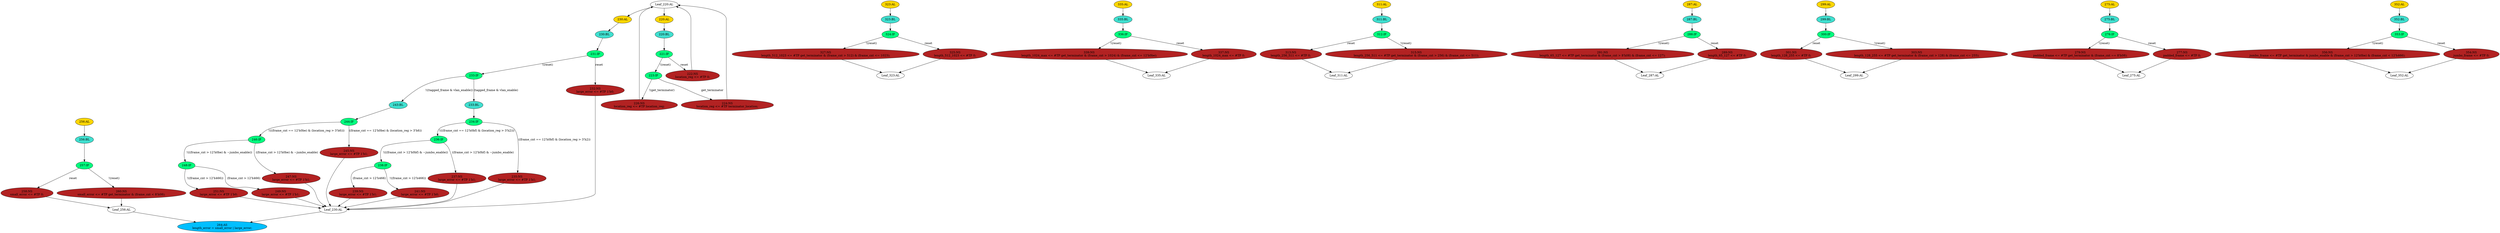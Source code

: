 strict digraph "compose( ,  )" {
	node [label="\N"];
	"245:NS"	 [ast="<pyverilog.vparser.ast.NonblockingSubstitution object at 0x7efed1373a90>",
		fillcolor=firebrick,
		label="245:NS
large_error <= #TP 1'b1;",
		statements="[<pyverilog.vparser.ast.NonblockingSubstitution object at 0x7efed1373a90>]",
		style=filled,
		typ=NonblockingSubstitution];
	"Leaf_230:AL"	 [def_var="['large_error']",
		label="Leaf_230:AL"];
	"245:NS" -> "Leaf_230:AL"	 [cond="[]",
		lineno=None];
	"323:BL"	 [ast="<pyverilog.vparser.ast.Block object at 0x7efed0f29790>",
		fillcolor=turquoise,
		label="323:BL",
		statements="[]",
		style=filled,
		typ=Block];
	"324:IF"	 [ast="<pyverilog.vparser.ast.IfStatement object at 0x7efed0f29a50>",
		fillcolor=springgreen,
		label="324:IF",
		statements="[]",
		style=filled,
		typ=IfStatement];
	"323:BL" -> "324:IF"	 [cond="[]",
		lineno=None];
	"226:NS"	 [ast="<pyverilog.vparser.ast.NonblockingSubstitution object at 0x7efed0f9d2d0>",
		fillcolor=firebrick,
		label="226:NS
location_reg <= #TP location_reg;",
		statements="[<pyverilog.vparser.ast.NonblockingSubstitution object at 0x7efed0f9d2d0>]",
		style=filled,
		typ=NonblockingSubstitution];
	"Leaf_220:AL"	 [def_var="['location_reg']",
		label="Leaf_220:AL"];
	"226:NS" -> "Leaf_220:AL"	 [cond="[]",
		lineno=None];
	"Leaf_335:AL"	 [def_var="['length_1024_max']",
		label="Leaf_335:AL"];
	"264:AS"	 [ast="<pyverilog.vparser.ast.Assign object at 0x7efed1378d50>",
		def_var="['length_error']",
		fillcolor=deepskyblue,
		label="264:AS
length_error = small_error | large_error;",
		statements="[]",
		style=filled,
		typ=Assign,
		use_var="['small_error', 'large_error']"];
	"231:IF"	 [ast="<pyverilog.vparser.ast.IfStatement object at 0x7efed0f9d710>",
		fillcolor=springgreen,
		label="231:IF",
		statements="[]",
		style=filled,
		typ=IfStatement];
	"232:NS"	 [ast="<pyverilog.vparser.ast.NonblockingSubstitution object at 0x7efed0f9d6d0>",
		fillcolor=firebrick,
		label="232:NS
large_error <= #TP 1'b0;",
		statements="[<pyverilog.vparser.ast.NonblockingSubstitution object at 0x7efed0f9d6d0>]",
		style=filled,
		typ=NonblockingSubstitution];
	"231:IF" -> "232:NS"	 [cond="['reset']",
		label=reset,
		lineno=231];
	"233:IF"	 [ast="<pyverilog.vparser.ast.IfStatement object at 0x7efed0f9d950>",
		fillcolor=springgreen,
		label="233:IF",
		statements="[]",
		style=filled,
		typ=IfStatement];
	"231:IF" -> "233:IF"	 [cond="['reset']",
		label="!(reset)",
		lineno=231];
	"323:AL"	 [ast="<pyverilog.vparser.ast.Always object at 0x7efed0f29710>",
		clk_sens=True,
		fillcolor=gold,
		label="323:AL",
		sens="['rxclk', 'reset']",
		statements="[]",
		style=filled,
		typ=Always,
		use_var="['reset', 'get_terminator', 'frame_cnt']"];
	"323:AL" -> "323:BL"	 [cond="[]",
		lineno=None];
	"327:NS"	 [ast="<pyverilog.vparser.ast.NonblockingSubstitution object at 0x7efed0f29e10>",
		fillcolor=firebrick,
		label="327:NS
length_512_1023 <= #TP get_terminator & (frame_cnt > 512) & (frame_cnt <= 1023);",
		statements="[<pyverilog.vparser.ast.NonblockingSubstitution object at 0x7efed0f29e10>]",
		style=filled,
		typ=NonblockingSubstitution];
	"Leaf_323:AL"	 [def_var="['length_512_1023']",
		label="Leaf_323:AL"];
	"327:NS" -> "Leaf_323:AL"	 [cond="[]",
		lineno=None];
	"Leaf_311:AL"	 [def_var="['length_256_511']",
		label="Leaf_311:AL"];
	"Leaf_287:AL"	 [def_var="['length_65_127']",
		label="Leaf_287:AL"];
	"238:IF"	 [ast="<pyverilog.vparser.ast.IfStatement object at 0x7efed1373610>",
		fillcolor=springgreen,
		label="238:IF",
		statements="[]",
		style=filled,
		typ=IfStatement];
	"239:NS"	 [ast="<pyverilog.vparser.ast.NonblockingSubstitution object at 0x7efed13735d0>",
		fillcolor=firebrick,
		label="239:NS
large_error <= #TP 1'b1;",
		statements="[<pyverilog.vparser.ast.NonblockingSubstitution object at 0x7efed13735d0>]",
		style=filled,
		typ=NonblockingSubstitution];
	"238:IF" -> "239:NS"	 [cond="['frame_cnt']",
		label="(frame_cnt > 12'h466)",
		lineno=238];
	"241:NS"	 [ast="<pyverilog.vparser.ast.NonblockingSubstitution object at 0x7efed13737d0>",
		fillcolor=firebrick,
		label="241:NS
large_error <= #TP 1'b0;",
		statements="[<pyverilog.vparser.ast.NonblockingSubstitution object at 0x7efed13737d0>]",
		style=filled,
		typ=NonblockingSubstitution];
	"238:IF" -> "241:NS"	 [cond="['frame_cnt']",
		label="!((frame_cnt > 12'h466))",
		lineno=238];
	"224:NS"	 [ast="<pyverilog.vparser.ast.NonblockingSubstitution object at 0x7efed0f9d050>",
		fillcolor=firebrick,
		label="224:NS
location_reg <= #TP terminator_location;",
		statements="[<pyverilog.vparser.ast.NonblockingSubstitution object at 0x7efed0f9d050>]",
		style=filled,
		typ=NonblockingSubstitution];
	"224:NS" -> "Leaf_220:AL"	 [cond="[]",
		lineno=None];
	"325:NS"	 [ast="<pyverilog.vparser.ast.NonblockingSubstitution object at 0x7efed0f29950>",
		fillcolor=firebrick,
		label="325:NS
length_512_1023 <= #TP 0;",
		statements="[<pyverilog.vparser.ast.NonblockingSubstitution object at 0x7efed0f29950>]",
		style=filled,
		typ=NonblockingSubstitution];
	"325:NS" -> "Leaf_323:AL"	 [cond="[]",
		lineno=None];
	"258:NS"	 [ast="<pyverilog.vparser.ast.NonblockingSubstitution object at 0x7efed1378710>",
		fillcolor=firebrick,
		label="258:NS
small_error <= #TP 0;",
		statements="[<pyverilog.vparser.ast.NonblockingSubstitution object at 0x7efed1378710>]",
		style=filled,
		typ=NonblockingSubstitution];
	"Leaf_256:AL"	 [def_var="['small_error']",
		label="Leaf_256:AL"];
	"258:NS" -> "Leaf_256:AL"	 [cond="[]",
		lineno=None];
	"256:BL"	 [ast="<pyverilog.vparser.ast.Block object at 0x7efed1378550>",
		fillcolor=turquoise,
		label="256:BL",
		statements="[]",
		style=filled,
		typ=Block];
	"257:IF"	 [ast="<pyverilog.vparser.ast.IfStatement object at 0x7efed1378750>",
		fillcolor=springgreen,
		label="257:IF",
		statements="[]",
		style=filled,
		typ=IfStatement];
	"256:BL" -> "257:IF"	 [cond="[]",
		lineno=None];
	"301:NS"	 [ast="<pyverilog.vparser.ast.NonblockingSubstitution object at 0x7efed137e590>",
		fillcolor=firebrick,
		label="301:NS
length_128_255 <= #TP 0;",
		statements="[<pyverilog.vparser.ast.NonblockingSubstitution object at 0x7efed137e590>]",
		style=filled,
		typ=NonblockingSubstitution];
	"Leaf_299:AL"	 [def_var="['length_128_255']",
		label="Leaf_299:AL"];
	"301:NS" -> "Leaf_299:AL"	 [cond="[]",
		lineno=None];
	"287:AL"	 [ast="<pyverilog.vparser.ast.Always object at 0x7efed137b950>",
		clk_sens=True,
		fillcolor=gold,
		label="287:AL",
		sens="['rxclk', 'reset']",
		statements="[]",
		style=filled,
		typ=Always,
		use_var="['reset', 'get_terminator', 'frame_cnt']"];
	"287:BL"	 [ast="<pyverilog.vparser.ast.Block object at 0x7efed137b9d0>",
		fillcolor=turquoise,
		label="287:BL",
		statements="[]",
		style=filled,
		typ=Block];
	"287:AL" -> "287:BL"	 [cond="[]",
		lineno=None];
	"335:AL"	 [ast="<pyverilog.vparser.ast.Always object at 0x7efed0f47110>",
		clk_sens=True,
		fillcolor=gold,
		label="335:AL",
		sens="['rxclk', 'reset']",
		statements="[]",
		style=filled,
		typ=Always,
		use_var="['reset', 'get_terminator', 'frame_cnt']"];
	"335:BL"	 [ast="<pyverilog.vparser.ast.Block object at 0x7efed0f47190>",
		fillcolor=turquoise,
		label="335:BL",
		statements="[]",
		style=filled,
		typ=Block];
	"335:AL" -> "335:BL"	 [cond="[]",
		lineno=None];
	"244:IF"	 [ast="<pyverilog.vparser.ast.IfStatement object at 0x7efed1373ad0>",
		fillcolor=springgreen,
		label="244:IF",
		statements="[]",
		style=filled,
		typ=IfStatement];
	"244:IF" -> "245:NS"	 [cond="['frame_cnt', 'location_reg']",
		label="((frame_cnt == 12'h0be) & (location_reg > 3'h6))",
		lineno=244];
	"246:IF"	 [ast="<pyverilog.vparser.ast.IfStatement object at 0x7efed1373f50>",
		fillcolor=springgreen,
		label="246:IF",
		statements="[]",
		style=filled,
		typ=IfStatement];
	"244:IF" -> "246:IF"	 [cond="['frame_cnt', 'location_reg']",
		label="!(((frame_cnt == 12'h0be) & (location_reg > 3'h6)))",
		lineno=244];
	"336:IF"	 [ast="<pyverilog.vparser.ast.IfStatement object at 0x7efed0f47450>",
		fillcolor=springgreen,
		label="336:IF",
		statements="[]",
		style=filled,
		typ=IfStatement];
	"339:NS"	 [ast="<pyverilog.vparser.ast.NonblockingSubstitution object at 0x7efed0f47810>",
		fillcolor=firebrick,
		label="339:NS
length_1024_max <= #TP get_terminator & (frame_cnt > 1024) & (frame_cnt <= 12'h0be);",
		statements="[<pyverilog.vparser.ast.NonblockingSubstitution object at 0x7efed0f47810>]",
		style=filled,
		typ=NonblockingSubstitution];
	"336:IF" -> "339:NS"	 [cond="['reset']",
		label="!(reset)",
		lineno=336];
	"337:NS"	 [ast="<pyverilog.vparser.ast.NonblockingSubstitution object at 0x7efed0f47350>",
		fillcolor=firebrick,
		label="337:NS
length_1024_max <= #TP 0;",
		statements="[<pyverilog.vparser.ast.NonblockingSubstitution object at 0x7efed0f47350>]",
		style=filled,
		typ=NonblockingSubstitution];
	"336:IF" -> "337:NS"	 [cond="['reset']",
		label=reset,
		lineno=336];
	"232:NS" -> "Leaf_230:AL"	 [cond="[]",
		lineno=None];
	"276:IF"	 [ast="<pyverilog.vparser.ast.IfStatement object at 0x7efed137b3d0>",
		fillcolor=springgreen,
		label="276:IF",
		statements="[]",
		style=filled,
		typ=IfStatement];
	"279:NS"	 [ast="<pyverilog.vparser.ast.NonblockingSubstitution object at 0x7efed137b690>",
		fillcolor=firebrick,
		label="279:NS
padded_frame <= #TP get_terminator & (frame_cnt == 8'h08);",
		statements="[<pyverilog.vparser.ast.NonblockingSubstitution object at 0x7efed137b690>]",
		style=filled,
		typ=NonblockingSubstitution];
	"276:IF" -> "279:NS"	 [cond="['reset']",
		label="!(reset)",
		lineno=276];
	"277:NS"	 [ast="<pyverilog.vparser.ast.NonblockingSubstitution object at 0x7efed137b2d0>",
		fillcolor=firebrick,
		label="277:NS
padded_frame <= #TP 0;",
		statements="[<pyverilog.vparser.ast.NonblockingSubstitution object at 0x7efed137b2d0>]",
		style=filled,
		typ=NonblockingSubstitution];
	"276:IF" -> "277:NS"	 [cond="['reset']",
		label=reset,
		lineno=276];
	"230:AL"	 [ast="<pyverilog.vparser.ast.Always object at 0x7efed0f9d4d0>",
		clk_sens=True,
		fillcolor=gold,
		label="230:AL",
		sens="['rxclk', 'reset']",
		statements="[]",
		style=filled,
		typ=Always,
		use_var="['reset', 'jumbo_enable', 'frame_cnt', 'tagged_frame', 'location_reg', 'vlan_enable']"];
	"230:BL"	 [ast="<pyverilog.vparser.ast.Block object at 0x7efed0f9d510>",
		fillcolor=turquoise,
		label="230:BL",
		statements="[]",
		style=filled,
		typ=Block];
	"230:AL" -> "230:BL"	 [cond="[]",
		lineno=None];
	"299:BL"	 [ast="<pyverilog.vparser.ast.Block object at 0x7efed137e3d0>",
		fillcolor=turquoise,
		label="299:BL",
		statements="[]",
		style=filled,
		typ=Block];
	"300:IF"	 [ast="<pyverilog.vparser.ast.IfStatement object at 0x7efed137e690>",
		fillcolor=springgreen,
		label="300:IF",
		statements="[]",
		style=filled,
		typ=IfStatement];
	"299:BL" -> "300:IF"	 [cond="[]",
		lineno=None];
	"249:NS"	 [ast="<pyverilog.vparser.ast.NonblockingSubstitution object at 0x7efed13782d0>",
		fillcolor=firebrick,
		label="249:NS
large_error <= #TP 1'b1;",
		statements="[<pyverilog.vparser.ast.NonblockingSubstitution object at 0x7efed13782d0>]",
		style=filled,
		typ=NonblockingSubstitution];
	"249:NS" -> "Leaf_230:AL"	 [cond="[]",
		lineno=None];
	"239:NS" -> "Leaf_230:AL"	 [cond="[]",
		lineno=None];
	"221:IF"	 [ast="<pyverilog.vparser.ast.IfStatement object at 0x7efed1247610>",
		fillcolor=springgreen,
		label="221:IF",
		statements="[]",
		style=filled,
		typ=IfStatement];
	"223:IF"	 [ast="<pyverilog.vparser.ast.IfStatement object at 0x7efed0f9d150>",
		fillcolor=springgreen,
		label="223:IF",
		statements="[]",
		style=filled,
		typ=IfStatement];
	"221:IF" -> "223:IF"	 [cond="['reset']",
		label="!(reset)",
		lineno=221];
	"222:NS"	 [ast="<pyverilog.vparser.ast.NonblockingSubstitution object at 0x7efed1247f10>",
		fillcolor=firebrick,
		label="222:NS
location_reg <= #TP 0;",
		statements="[<pyverilog.vparser.ast.NonblockingSubstitution object at 0x7efed1247f10>]",
		style=filled,
		typ=NonblockingSubstitution];
	"221:IF" -> "222:NS"	 [cond="['reset']",
		label=reset,
		lineno=221];
	"335:BL" -> "336:IF"	 [cond="[]",
		lineno=None];
	"275:BL"	 [ast="<pyverilog.vparser.ast.Block object at 0x7efed137b110>",
		fillcolor=turquoise,
		label="275:BL",
		statements="[]",
		style=filled,
		typ=Block];
	"275:BL" -> "276:IF"	 [cond="[]",
		lineno=None];
	"257:IF" -> "258:NS"	 [cond="['reset']",
		label=reset,
		lineno=257];
	"260:NS"	 [ast="<pyverilog.vparser.ast.NonblockingSubstitution object at 0x7efed1378a90>",
		fillcolor=firebrick,
		label="260:NS
small_error <= #TP get_terminator & (frame_cnt < 8'h08);",
		statements="[<pyverilog.vparser.ast.NonblockingSubstitution object at 0x7efed1378a90>]",
		style=filled,
		typ=NonblockingSubstitution];
	"257:IF" -> "260:NS"	 [cond="['reset']",
		label="!(reset)",
		lineno=257];
	"313:NS"	 [ast="<pyverilog.vparser.ast.NonblockingSubstitution object at 0x7efed137ef50>",
		fillcolor=firebrick,
		label="313:NS
length_256_511 <= #TP 0;",
		statements="[<pyverilog.vparser.ast.NonblockingSubstitution object at 0x7efed137ef50>]",
		style=filled,
		typ=NonblockingSubstitution];
	"313:NS" -> "Leaf_311:AL"	 [cond="[]",
		lineno=None];
	"356:NS"	 [ast="<pyverilog.vparser.ast.NonblockingSubstitution object at 0x7efed0f3d210>",
		fillcolor=firebrick,
		label="356:NS
jumbo_frame <= #TP get_terminator & jumbo_enable & (frame_cnt > 12'h0be) & (frame_cnt < 12'h466);",
		statements="[<pyverilog.vparser.ast.NonblockingSubstitution object at 0x7efed0f3d210>]",
		style=filled,
		typ=NonblockingSubstitution];
	"Leaf_352:AL"	 [def_var="['jumbo_frame']",
		label="Leaf_352:AL"];
	"356:NS" -> "Leaf_352:AL"	 [cond="[]",
		lineno=None];
	"234:IF"	 [ast="<pyverilog.vparser.ast.IfStatement object at 0x7efed0f9ddd0>",
		fillcolor=springgreen,
		label="234:IF",
		statements="[]",
		style=filled,
		typ=IfStatement];
	"236:IF"	 [ast="<pyverilog.vparser.ast.IfStatement object at 0x7efed1373290>",
		fillcolor=springgreen,
		label="236:IF",
		statements="[]",
		style=filled,
		typ=IfStatement];
	"234:IF" -> "236:IF"	 [cond="['frame_cnt', 'location_reg']",
		label="!(((frame_cnt == 12'h0bf) & (location_reg > 3'h2)))",
		lineno=234];
	"235:NS"	 [ast="<pyverilog.vparser.ast.NonblockingSubstitution object at 0x7efed0f9dd90>",
		fillcolor=firebrick,
		label="235:NS
large_error <= #TP 1'b1;",
		statements="[<pyverilog.vparser.ast.NonblockingSubstitution object at 0x7efed0f9dd90>]",
		style=filled,
		typ=NonblockingSubstitution];
	"234:IF" -> "235:NS"	 [cond="['frame_cnt', 'location_reg']",
		label="((frame_cnt == 12'h0bf) & (location_reg > 3'h2))",
		lineno=234];
	"Leaf_275:AL"	 [def_var="['padded_frame']",
		label="Leaf_275:AL"];
	"279:NS" -> "Leaf_275:AL"	 [cond="[]",
		lineno=None];
	"220:AL"	 [ast="<pyverilog.vparser.ast.Always object at 0x7efed12473d0>",
		clk_sens=True,
		fillcolor=gold,
		label="220:AL",
		sens="['rxclk', 'reset']",
		statements="[]",
		style=filled,
		typ=Always,
		use_var="['reset', 'get_terminator', 'terminator_location', 'location_reg']"];
	"220:BL"	 [ast="<pyverilog.vparser.ast.Block object at 0x7efed1247510>",
		fillcolor=turquoise,
		label="220:BL",
		statements="[]",
		style=filled,
		typ=Block];
	"220:AL" -> "220:BL"	 [cond="[]",
		lineno=None];
	"312:IF"	 [ast="<pyverilog.vparser.ast.IfStatement object at 0x7efed0f29090>",
		fillcolor=springgreen,
		label="312:IF",
		statements="[]",
		style=filled,
		typ=IfStatement];
	"312:IF" -> "313:NS"	 [cond="['reset']",
		label=reset,
		lineno=312];
	"315:NS"	 [ast="<pyverilog.vparser.ast.NonblockingSubstitution object at 0x7efed0f29450>",
		fillcolor=firebrick,
		label="315:NS
length_256_511 <= #TP get_terminator & (frame_cnt > 256) & (frame_cnt <= 511);",
		statements="[<pyverilog.vparser.ast.NonblockingSubstitution object at 0x7efed0f29450>]",
		style=filled,
		typ=NonblockingSubstitution];
	"312:IF" -> "315:NS"	 [cond="['reset']",
		label="!(reset)",
		lineno=312];
	"275:AL"	 [ast="<pyverilog.vparser.ast.Always object at 0x7efed137b090>",
		clk_sens=True,
		fillcolor=gold,
		label="275:AL",
		sens="['rxclk', 'reset']",
		statements="[]",
		style=filled,
		typ=Always,
		use_var="['reset', 'get_terminator', 'frame_cnt']"];
	"275:AL" -> "275:BL"	 [cond="[]",
		lineno=None];
	"223:IF" -> "226:NS"	 [cond="['get_terminator']",
		label="!(get_terminator)",
		lineno=223];
	"223:IF" -> "224:NS"	 [cond="['get_terminator']",
		label=get_terminator,
		lineno=223];
	"248:IF"	 [ast="<pyverilog.vparser.ast.IfStatement object at 0x7efed1378310>",
		fillcolor=springgreen,
		label="248:IF",
		statements="[]",
		style=filled,
		typ=IfStatement];
	"248:IF" -> "249:NS"	 [cond="['frame_cnt']",
		label="(frame_cnt > 12'h466)",
		lineno=248];
	"251:NS"	 [ast="<pyverilog.vparser.ast.NonblockingSubstitution object at 0x7efed13784d0>",
		fillcolor=firebrick,
		label="251:NS
large_error <= #TP 1'b0;",
		statements="[<pyverilog.vparser.ast.NonblockingSubstitution object at 0x7efed13784d0>]",
		style=filled,
		typ=NonblockingSubstitution];
	"248:IF" -> "251:NS"	 [cond="['frame_cnt']",
		label="!((frame_cnt > 12'h466))",
		lineno=248];
	"354:NS"	 [ast="<pyverilog.vparser.ast.NonblockingSubstitution object at 0x7efed0f47c90>",
		fillcolor=firebrick,
		label="354:NS
jumbo_frame <= #TP 0;",
		statements="[<pyverilog.vparser.ast.NonblockingSubstitution object at 0x7efed0f47c90>]",
		style=filled,
		typ=NonblockingSubstitution];
	"354:NS" -> "Leaf_352:AL"	 [cond="[]",
		lineno=None];
	"236:IF" -> "238:IF"	 [cond="['frame_cnt', 'jumbo_enable']",
		label="!(((frame_cnt > 12'h0bf) & ~jumbo_enable))",
		lineno=236];
	"237:NS"	 [ast="<pyverilog.vparser.ast.NonblockingSubstitution object at 0x7efed1373250>",
		fillcolor=firebrick,
		label="237:NS
large_error <= #TP 1'b1;",
		statements="[<pyverilog.vparser.ast.NonblockingSubstitution object at 0x7efed1373250>]",
		style=filled,
		typ=NonblockingSubstitution];
	"236:IF" -> "237:NS"	 [cond="['frame_cnt', 'jumbo_enable']",
		label="((frame_cnt > 12'h0bf) & ~jumbo_enable)",
		lineno=236];
	"352:BL"	 [ast="<pyverilog.vparser.ast.Block object at 0x7efed0f47b10>",
		fillcolor=turquoise,
		label="352:BL",
		statements="[]",
		style=filled,
		typ=Block];
	"353:IF"	 [ast="<pyverilog.vparser.ast.IfStatement object at 0x7efed0f47cd0>",
		fillcolor=springgreen,
		label="353:IF",
		statements="[]",
		style=filled,
		typ=IfStatement];
	"352:BL" -> "353:IF"	 [cond="[]",
		lineno=None];
	"256:AL"	 [ast="<pyverilog.vparser.ast.Always object at 0x7efed1378390>",
		clk_sens=True,
		fillcolor=gold,
		label="256:AL",
		sens="['rxclk', 'reset']",
		statements="[]",
		style=filled,
		typ=Always,
		use_var="['reset', 'get_terminator', 'frame_cnt']"];
	"256:AL" -> "256:BL"	 [cond="[]",
		lineno=None];
	"237:NS" -> "Leaf_230:AL"	 [cond="[]",
		lineno=None];
	"311:AL"	 [ast="<pyverilog.vparser.ast.Always object at 0x7efed137ed10>",
		clk_sens=True,
		fillcolor=gold,
		label="311:AL",
		sens="['rxclk', 'reset']",
		statements="[]",
		style=filled,
		typ=Always,
		use_var="['reset', 'get_terminator', 'frame_cnt']"];
	"311:BL"	 [ast="<pyverilog.vparser.ast.Block object at 0x7efed137ed90>",
		fillcolor=turquoise,
		label="311:BL",
		statements="[]",
		style=filled,
		typ=Block];
	"311:AL" -> "311:BL"	 [cond="[]",
		lineno=None];
	"291:NS"	 [ast="<pyverilog.vparser.ast.NonblockingSubstitution object at 0x7efed137e090>",
		fillcolor=firebrick,
		label="291:NS
length_65_127 <= #TP get_terminator & (frame_cnt > 8'h08) & (frame_cnt <= 127);",
		statements="[<pyverilog.vparser.ast.NonblockingSubstitution object at 0x7efed137e090>]",
		style=filled,
		typ=NonblockingSubstitution];
	"291:NS" -> "Leaf_287:AL"	 [cond="[]",
		lineno=None];
	"353:IF" -> "356:NS"	 [cond="['reset']",
		label="!(reset)",
		lineno=353];
	"353:IF" -> "354:NS"	 [cond="['reset']",
		label=reset,
		lineno=353];
	"277:NS" -> "Leaf_275:AL"	 [cond="[]",
		lineno=None];
	"246:IF" -> "248:IF"	 [cond="['frame_cnt', 'jumbo_enable']",
		label="!(((frame_cnt > 12'h0be) & ~jumbo_enable))",
		lineno=246];
	"247:NS"	 [ast="<pyverilog.vparser.ast.NonblockingSubstitution object at 0x7efed1373f10>",
		fillcolor=firebrick,
		label="247:NS
large_error <= #TP 1'b1;",
		statements="[<pyverilog.vparser.ast.NonblockingSubstitution object at 0x7efed1373f10>]",
		style=filled,
		typ=NonblockingSubstitution];
	"246:IF" -> "247:NS"	 [cond="['frame_cnt', 'jumbo_enable']",
		label="((frame_cnt > 12'h0be) & ~jumbo_enable)",
		lineno=246];
	"300:IF" -> "301:NS"	 [cond="['reset']",
		label=reset,
		lineno=300];
	"303:NS"	 [ast="<pyverilog.vparser.ast.NonblockingSubstitution object at 0x7efed137ea50>",
		fillcolor=firebrick,
		label="303:NS
length_128_255 <= #TP get_terminator & (frame_cnt > 128) & (frame_cnt <= 255);",
		statements="[<pyverilog.vparser.ast.NonblockingSubstitution object at 0x7efed137ea50>]",
		style=filled,
		typ=NonblockingSubstitution];
	"300:IF" -> "303:NS"	 [cond="['reset']",
		label="!(reset)",
		lineno=300];
	"241:NS" -> "Leaf_230:AL"	 [cond="[]",
		lineno=None];
	"352:AL"	 [ast="<pyverilog.vparser.ast.Always object at 0x7efed0f47a90>",
		clk_sens=True,
		fillcolor=gold,
		label="352:AL",
		sens="['rxclk', 'reset']",
		statements="[]",
		style=filled,
		typ=Always,
		use_var="['reset', 'jumbo_enable', 'get_terminator', 'frame_cnt']"];
	"352:AL" -> "352:BL"	 [cond="[]",
		lineno=None];
	"233:BL"	 [ast="<pyverilog.vparser.ast.Block object at 0x7efed0f9d990>",
		fillcolor=turquoise,
		label="233:BL",
		statements="[]",
		style=filled,
		typ=Block];
	"233:BL" -> "234:IF"	 [cond="[]",
		lineno=None];
	"339:NS" -> "Leaf_335:AL"	 [cond="[]",
		lineno=None];
	"315:NS" -> "Leaf_311:AL"	 [cond="[]",
		lineno=None];
	"311:BL" -> "312:IF"	 [cond="[]",
		lineno=None];
	"337:NS" -> "Leaf_335:AL"	 [cond="[]",
		lineno=None];
	"Leaf_230:AL" -> "264:AS";
	"233:IF" -> "233:BL"	 [cond="['tagged_frame', 'vlan_enable']",
		label="(tagged_frame & vlan_enable)",
		lineno=233];
	"243:BL"	 [ast="<pyverilog.vparser.ast.Block object at 0x7efed0f9de10>",
		fillcolor=turquoise,
		label="243:BL",
		statements="[]",
		style=filled,
		typ=Block];
	"233:IF" -> "243:BL"	 [cond="['tagged_frame', 'vlan_enable']",
		label="!((tagged_frame & vlan_enable))",
		lineno=233];
	"220:BL" -> "221:IF"	 [cond="[]",
		lineno=None];
	"251:NS" -> "Leaf_230:AL"	 [cond="[]",
		lineno=None];
	"Leaf_256:AL" -> "264:AS";
	"288:IF"	 [ast="<pyverilog.vparser.ast.IfStatement object at 0x7efed137bc90>",
		fillcolor=springgreen,
		label="288:IF",
		statements="[]",
		style=filled,
		typ=IfStatement];
	"287:BL" -> "288:IF"	 [cond="[]",
		lineno=None];
	"247:NS" -> "Leaf_230:AL"	 [cond="[]",
		lineno=None];
	"243:BL" -> "244:IF"	 [cond="[]",
		lineno=None];
	"324:IF" -> "327:NS"	 [cond="['reset']",
		label="!(reset)",
		lineno=324];
	"324:IF" -> "325:NS"	 [cond="['reset']",
		label=reset,
		lineno=324];
	"Leaf_220:AL" -> "230:AL";
	"Leaf_220:AL" -> "220:AL";
	"299:AL"	 [ast="<pyverilog.vparser.ast.Always object at 0x7efed137e350>",
		clk_sens=True,
		fillcolor=gold,
		label="299:AL",
		sens="['rxclk', 'reset']",
		statements="[]",
		style=filled,
		typ=Always,
		use_var="['reset', 'get_terminator', 'frame_cnt']"];
	"299:AL" -> "299:BL"	 [cond="[]",
		lineno=None];
	"222:NS" -> "Leaf_220:AL"	 [cond="[]",
		lineno=None];
	"289:NS"	 [ast="<pyverilog.vparser.ast.NonblockingSubstitution object at 0x7efed137bb90>",
		fillcolor=firebrick,
		label="289:NS
length_65_127 <= #TP 0;",
		statements="[<pyverilog.vparser.ast.NonblockingSubstitution object at 0x7efed137bb90>]",
		style=filled,
		typ=NonblockingSubstitution];
	"289:NS" -> "Leaf_287:AL"	 [cond="[]",
		lineno=None];
	"235:NS" -> "Leaf_230:AL"	 [cond="[]",
		lineno=None];
	"260:NS" -> "Leaf_256:AL"	 [cond="[]",
		lineno=None];
	"288:IF" -> "291:NS"	 [cond="['reset']",
		label="!(reset)",
		lineno=288];
	"288:IF" -> "289:NS"	 [cond="['reset']",
		label=reset,
		lineno=288];
	"303:NS" -> "Leaf_299:AL"	 [cond="[]",
		lineno=None];
	"230:BL" -> "231:IF"	 [cond="[]",
		lineno=None];
}
